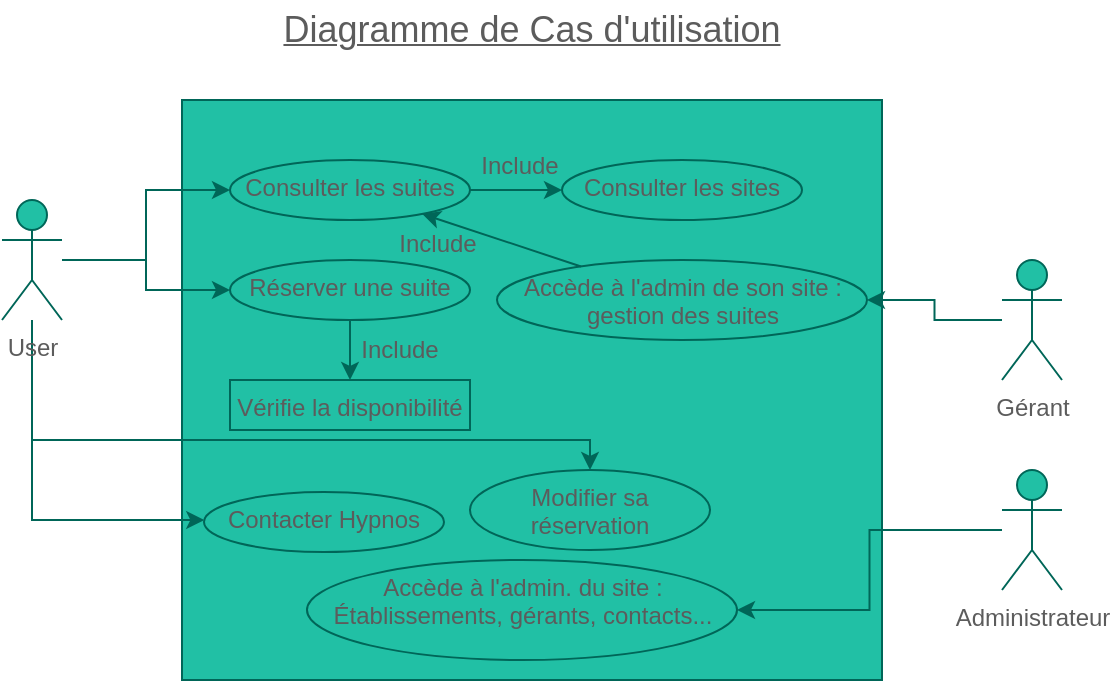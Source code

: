 <mxfile version="17.4.0" type="device"><diagram id="qjCtKE94LbjXqY-sAtbU" name="Page-1"><mxGraphModel dx="786" dy="407" grid="1" gridSize="10" guides="1" tooltips="1" connect="1" arrows="1" fold="1" page="1" pageScale="1" pageWidth="827" pageHeight="1169" math="0" shadow="0"><root><mxCell id="0"/><mxCell id="1" parent="0"/><mxCell id="NGi8pm8JbuxEYz-LhKLC-27" value="" style="rounded=0;whiteSpace=wrap;html=1;fillColor=#21C0A5;strokeColor=#006658;fontColor=#5C5C5C;" vertex="1" parent="1"><mxGeometry x="270" y="70" width="350" height="290" as="geometry"/></mxCell><mxCell id="NGi8pm8JbuxEYz-LhKLC-29" value="" style="edgeStyle=orthogonalEdgeStyle;rounded=0;orthogonalLoop=1;jettySize=auto;html=1;strokeColor=#006658;fontColor=#5C5C5C;" edge="1" parent="1" source="NGi8pm8JbuxEYz-LhKLC-1" target="NGi8pm8JbuxEYz-LhKLC-28"><mxGeometry relative="1" as="geometry"><Array as="points"><mxPoint x="195" y="240"/><mxPoint x="474" y="240"/></Array></mxGeometry></mxCell><mxCell id="NGi8pm8JbuxEYz-LhKLC-1" value="User" style="shape=umlActor;verticalLabelPosition=bottom;verticalAlign=top;html=1;outlineConnect=0;fillColor=#21C0A5;strokeColor=#006658;fontColor=#5C5C5C;" vertex="1" parent="1"><mxGeometry x="180" y="120" width="30" height="60" as="geometry"/></mxCell><mxCell id="NGi8pm8JbuxEYz-LhKLC-24" value="" style="edgeStyle=orthogonalEdgeStyle;rounded=0;orthogonalLoop=1;jettySize=auto;html=1;strokeColor=#006658;fontColor=#5C5C5C;" edge="1" parent="1" source="NGi8pm8JbuxEYz-LhKLC-3" target="NGi8pm8JbuxEYz-LhKLC-23"><mxGeometry relative="1" as="geometry"/></mxCell><mxCell id="NGi8pm8JbuxEYz-LhKLC-3" value="Gérant" style="shape=umlActor;verticalLabelPosition=bottom;verticalAlign=top;html=1;outlineConnect=0;fillColor=#21C0A5;strokeColor=#006658;fontColor=#5C5C5C;" vertex="1" parent="1"><mxGeometry x="680" y="150" width="30" height="60" as="geometry"/></mxCell><mxCell id="NGi8pm8JbuxEYz-LhKLC-22" value="" style="edgeStyle=orthogonalEdgeStyle;rounded=0;orthogonalLoop=1;jettySize=auto;html=1;strokeColor=#006658;fontColor=#5C5C5C;" edge="1" parent="1" source="NGi8pm8JbuxEYz-LhKLC-4" target="NGi8pm8JbuxEYz-LhKLC-21"><mxGeometry relative="1" as="geometry"/></mxCell><mxCell id="NGi8pm8JbuxEYz-LhKLC-4" value="Administrateur" style="shape=umlActor;verticalLabelPosition=bottom;verticalAlign=top;html=1;outlineConnect=0;fillColor=#21C0A5;strokeColor=#006658;fontColor=#5C5C5C;" vertex="1" parent="1"><mxGeometry x="680" y="255" width="30" height="60" as="geometry"/></mxCell><mxCell id="NGi8pm8JbuxEYz-LhKLC-26" value="" style="edgeStyle=orthogonalEdgeStyle;rounded=0;orthogonalLoop=1;jettySize=auto;html=1;strokeColor=#006658;fontColor=#5C5C5C;" edge="1" parent="1" source="NGi8pm8JbuxEYz-LhKLC-6" target="NGi8pm8JbuxEYz-LhKLC-25"><mxGeometry relative="1" as="geometry"/></mxCell><mxCell id="NGi8pm8JbuxEYz-LhKLC-6" value="Consulter les suites" style="ellipse;whiteSpace=wrap;html=1;verticalAlign=top;fillColor=#21C0A5;strokeColor=#006658;fontColor=#5C5C5C;" vertex="1" parent="1"><mxGeometry x="294" y="100" width="120" height="30" as="geometry"/></mxCell><mxCell id="NGi8pm8JbuxEYz-LhKLC-7" value="" style="edgeStyle=orthogonalEdgeStyle;rounded=0;orthogonalLoop=1;jettySize=auto;html=1;strokeColor=#006658;fontColor=#5C5C5C;" edge="1" parent="1" source="NGi8pm8JbuxEYz-LhKLC-1" target="NGi8pm8JbuxEYz-LhKLC-6"><mxGeometry relative="1" as="geometry"/></mxCell><mxCell id="NGi8pm8JbuxEYz-LhKLC-15" value="" style="edgeStyle=orthogonalEdgeStyle;rounded=0;orthogonalLoop=1;jettySize=auto;html=1;strokeColor=#006658;fontColor=#5C5C5C;" edge="1" parent="1" source="NGi8pm8JbuxEYz-LhKLC-10" target="NGi8pm8JbuxEYz-LhKLC-14"><mxGeometry relative="1" as="geometry"/></mxCell><mxCell id="NGi8pm8JbuxEYz-LhKLC-10" value="Réserver une suite" style="ellipse;whiteSpace=wrap;html=1;verticalAlign=top;fillColor=#21C0A5;strokeColor=#006658;fontColor=#5C5C5C;" vertex="1" parent="1"><mxGeometry x="294" y="150" width="120" height="30" as="geometry"/></mxCell><mxCell id="NGi8pm8JbuxEYz-LhKLC-11" value="" style="edgeStyle=orthogonalEdgeStyle;rounded=0;orthogonalLoop=1;jettySize=auto;html=1;strokeColor=#006658;fontColor=#5C5C5C;" edge="1" parent="1" source="NGi8pm8JbuxEYz-LhKLC-1" target="NGi8pm8JbuxEYz-LhKLC-10"><mxGeometry relative="1" as="geometry"/></mxCell><mxCell id="NGi8pm8JbuxEYz-LhKLC-14" value="Vérifie la disponibilité" style="whiteSpace=wrap;html=1;verticalAlign=top;fillColor=#21C0A5;strokeColor=#006658;fontColor=#5C5C5C;" vertex="1" parent="1"><mxGeometry x="294" y="210" width="120" height="25" as="geometry"/></mxCell><mxCell id="NGi8pm8JbuxEYz-LhKLC-16" value="Include" style="text;html=1;strokeColor=none;fillColor=none;align=center;verticalAlign=middle;whiteSpace=wrap;rounded=0;fontColor=#5C5C5C;" vertex="1" parent="1"><mxGeometry x="349" y="180" width="60" height="30" as="geometry"/></mxCell><mxCell id="NGi8pm8JbuxEYz-LhKLC-17" value="Contacter Hypnos" style="ellipse;whiteSpace=wrap;html=1;verticalAlign=top;fillColor=#21C0A5;strokeColor=#006658;fontColor=#5C5C5C;" vertex="1" parent="1"><mxGeometry x="281" y="266" width="120" height="30" as="geometry"/></mxCell><mxCell id="NGi8pm8JbuxEYz-LhKLC-18" value="" style="edgeStyle=orthogonalEdgeStyle;rounded=0;orthogonalLoop=1;jettySize=auto;html=1;strokeColor=#006658;fontColor=#5C5C5C;" edge="1" parent="1" target="NGi8pm8JbuxEYz-LhKLC-17"><mxGeometry relative="1" as="geometry"><mxPoint x="195" y="200" as="sourcePoint"/><Array as="points"><mxPoint x="195" y="280"/></Array></mxGeometry></mxCell><mxCell id="NGi8pm8JbuxEYz-LhKLC-21" value="&lt;div&gt;Accède à l'admin. du site :&lt;/div&gt;&lt;div&gt;Établissements, gérants, contacts...&lt;br&gt;&lt;/div&gt;" style="ellipse;whiteSpace=wrap;html=1;verticalAlign=top;fillColor=#21C0A5;strokeColor=#006658;fontColor=#5C5C5C;" vertex="1" parent="1"><mxGeometry x="332.5" y="300" width="215" height="50" as="geometry"/></mxCell><mxCell id="NGi8pm8JbuxEYz-LhKLC-23" value="Accède à l'admin de son site : gestion des suites" style="ellipse;whiteSpace=wrap;html=1;verticalAlign=top;fillColor=#21C0A5;strokeColor=#006658;fontColor=#5C5C5C;" vertex="1" parent="1"><mxGeometry x="427.5" y="150" width="185" height="40" as="geometry"/></mxCell><mxCell id="NGi8pm8JbuxEYz-LhKLC-25" value="Consulter les sites" style="ellipse;whiteSpace=wrap;html=1;verticalAlign=top;fillColor=#21C0A5;strokeColor=#006658;fontColor=#5C5C5C;" vertex="1" parent="1"><mxGeometry x="460" y="100" width="120" height="30" as="geometry"/></mxCell><mxCell id="NGi8pm8JbuxEYz-LhKLC-28" value="Modifier sa réservation" style="ellipse;whiteSpace=wrap;html=1;verticalAlign=top;fillColor=#21C0A5;strokeColor=#006658;fontColor=#5C5C5C;" vertex="1" parent="1"><mxGeometry x="414" y="255" width="120" height="40" as="geometry"/></mxCell><mxCell id="NGi8pm8JbuxEYz-LhKLC-30" value="Include" style="text;html=1;strokeColor=none;fillColor=none;align=center;verticalAlign=middle;whiteSpace=wrap;rounded=0;fontColor=#5C5C5C;" vertex="1" parent="1"><mxGeometry x="409" y="88" width="60" height="30" as="geometry"/></mxCell><mxCell id="NGi8pm8JbuxEYz-LhKLC-31" value="Include" style="text;html=1;strokeColor=none;fillColor=none;align=center;verticalAlign=middle;whiteSpace=wrap;rounded=0;fontColor=#5C5C5C;" vertex="1" parent="1"><mxGeometry x="368" y="127" width="60" height="30" as="geometry"/></mxCell><mxCell id="NGi8pm8JbuxEYz-LhKLC-32" value="" style="endArrow=classic;html=1;rounded=0;strokeColor=#006658;fontColor=#5C5C5C;" edge="1" parent="1" source="NGi8pm8JbuxEYz-LhKLC-23" target="NGi8pm8JbuxEYz-LhKLC-6"><mxGeometry width="50" height="50" relative="1" as="geometry"><mxPoint x="540" y="240" as="sourcePoint"/><mxPoint x="590" y="190" as="targetPoint"/></mxGeometry></mxCell><mxCell id="NGi8pm8JbuxEYz-LhKLC-33" value="&lt;u&gt;&lt;font style=&quot;font-size: 18px&quot;&gt;Diagramme de Cas d'utilisation&lt;/font&gt;&lt;/u&gt;" style="text;html=1;strokeColor=none;fillColor=none;align=center;verticalAlign=middle;whiteSpace=wrap;rounded=0;fontColor=#5C5C5C;" vertex="1" parent="1"><mxGeometry x="290" y="20" width="310" height="30" as="geometry"/></mxCell></root></mxGraphModel></diagram></mxfile>